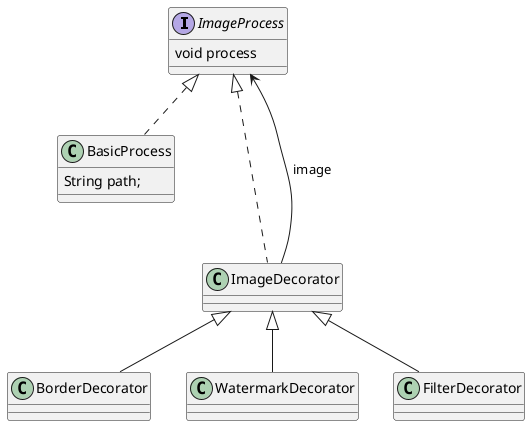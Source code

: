 @startuml
'https://plantuml.com/class-diagram

interface ImageProcess {
    void process
}

class BasicProcess {
    String path;
}

class ImageDecorator {

}

class BorderDecorator
class WatermarkDecorator
class FilterDecorator


ImageProcess <|.. BasicProcess
ImageProcess <|.. ImageDecorator
ImageProcess <--- ImageDecorator: image

ImageDecorator <|-- BorderDecorator
ImageDecorator <|-- WatermarkDecorator
ImageDecorator <|-- FilterDecorator


@enduml